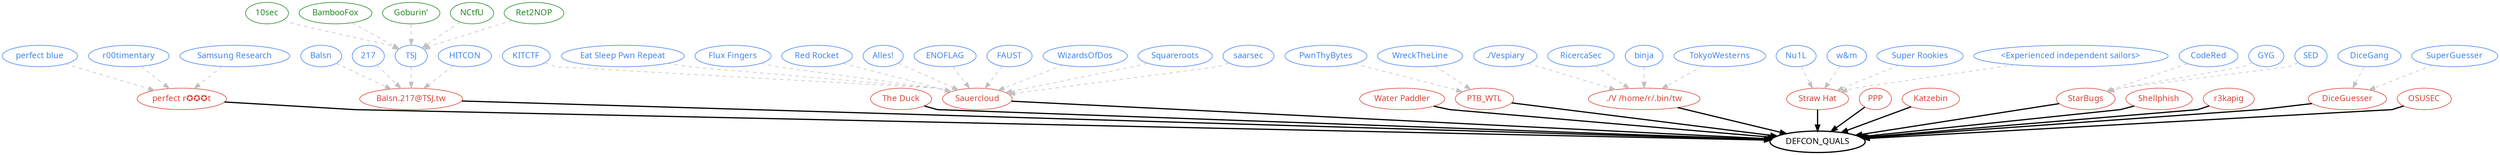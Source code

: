 digraph teams {
  node [fontname = "JetBrains Mono"];
  overlap = false;
  splines = polyline;

  DEFCON_QUALS [style="bold" href="https://quals.2022.nautilus.institute/dashboard"];

  // team clusters (red)
  subgraph {
    node [color="#db4437" fontcolor="#db4437"];
    "perfect r✪✪✪t" [href="https://ctftime.org/team/176403"]
    "Balsn.217@TSJ.tw" [href="https://ctftime.org/team/189868"]
    "The Duck" [href="https://ctftime.org/team/111501"]
    "Sauercloud" [href="https://ctftime.org/team/54748"]
    "Water Paddler" [href="https://ctftime.org/team/155019"]
    "PTB_WTL" [href="https://ctftime.org/team/119975"]
    "./V /home/r/.bin/tw" [href="https://ctftime.org/team/189869"]
    "Straw Hat" [href="https://ctftime.org/team/19208"]
    "PPP" [href="https://ctftime.org/team/284"]
    "Katzebin" [href="https://ctftime.org/team/141539"]
    "StarBugs" [href="https://ctftime.org/team/152239"]
    "Shellphish" [href="https://ctftime.org/team/285"]
    "r3kapig" [href="https://ctftime.org/team/58979"]
    "DiceGuesser" [href="https://ctftime.org/team/182504"]
    "OSUSEC" [href="https://ctftime.org/team/12858"]
  }

  // individual teams (blue)
  subgraph {
    node [color="#4285f4" fontcolor="#4285f4"];

    // Sauercloud (Germany)
    "KITCTF" [href="https://ctftime.org/team/7221"];
    "Eat Sleep Pwn Repeat" [href="https://ctftime.org/team/15712"];
    "Flux Fingers" [href="https://ctftime.org/team/551"];
    "Red Rocket" [href="https://ctftime.org/team/48677"];
    "Alles!" [href="https://ctftime.org/team/18419"];
    "ENOFLAG" [href="https://ctftime.org/team/1438"];
    "FAUST" [href="https://ctftime.org/team/550"];
    "WizardsOfDos" [href="https://ctftime.org/team/561"];
    "Squareroots" [href="https://ctftime.org/team/554"];
    "saarsec" [href="https://ctftime.org/team/15337"];

    // perfect rooot
    "perfect blue" [href="https://ctftime.org/team/53802"];
    "r00timentary" [href="https://ctftime.org/team/32783"];
    "Samsung Research" [href=""];

    // Balsn.217@TSJ.tw
    "Balsn" [href="https://ctftime.org/team/16978"];
    "217" [href="https://ctftime.org/team/5160"];
    "TSJ" [href="https://ctftime.org/team/150366"];
    "HITCON" [href="https://ctftime.org/team/8299"];

    // PTB_WTL
    "PwnThyBytes" [href="https://ctftime.org/team/59199"];
    "WreckTheLine" [href="https://ctftime.org/team/57908"];

    // ./V /home/r/.bin/tw 
    "./Vespiary" [href="https://ctftime.org/team/80092"];
    "RicercaSec" [href=""];
    "binja" [href="https://ctftime.org/team/9083"];
    "TokyoWesterns" [href="https://ctftime.org/team/12599"];

    // Straw Hat
    "Nu1L" [href="https://ctftime.org/team/19208"];
    "w&m" [href="https://ctftime.org/team/54666"];
    "Super Rookies" [href=""];
    "<Experienced independent sailors>" [href=""];

    // DiceGuesser
    "DiceGang" [href="https://ctftime.org/team/109452"];
    "SuperGuesser" [href="https://ctftime.org/team/130817"];

    // StarBugs
    "CodeRed" [href="https://ctftime.org/team/4004"];
    "GYG" [href="https://ctftime.org/team/33362"];
    "SED" [href="https://ctftime.org/team/70332"];
  }

  // teams of the above (green)
  subgraph {
    node [color="#228B22" fontcolor="#228B22"];

    // TSJ
    "10sec" [href="https://ctftime.org/team/61603"];
    "BambooFox" [href="https://ctftime.org/team/9871"];
    "Goburin'" [href="https://ctftime.org/team/111613"];
    "NCtfU" [href="https://ctftime.org/team/139610"];
    "Ret2NOP" [href="https://ctftime.org/team/139617"];
  }

  // primary edges
  subgraph {
    "perfect r✪✪✪t" -> DEFCON_QUALS [style="bold"];
    "Balsn.217@TSJ.tw" -> DEFCON_QUALS [style="bold"];
    "The Duck" -> DEFCON_QUALS [style="bold"];
    "Sauercloud" -> DEFCON_QUALS [style="bold"];
    "Water Paddler" -> DEFCON_QUALS [style="bold"];
    "PTB_WTL" -> DEFCON_QUALS [style="bold"];
    "./V /home/r/.bin/tw" -> DEFCON_QUALS [style="bold"];
    "Straw Hat" -> DEFCON_QUALS [style="bold"];
    "PPP" -> DEFCON_QUALS [style="bold"];
    "Katzebin" -> DEFCON_QUALS [style="bold"];
    "StarBugs" -> DEFCON_QUALS [style="bold"];
    "Shellphish" -> DEFCON_QUALS [style="bold"];
    "r3kapig" -> DEFCON_QUALS [style="bold"];
    "DiceGuesser" -> DEFCON_QUALS [style="bold"];
    "OSUSEC" -> DEFCON_QUALS [style="bold"];

  }

  // secondary edges (teams to clusters)
  subgraph {
    edge [weight=1 style="dashed" color="grey"];
    // Sauercloud (Germany)
    "KITCTF" -> "Sauercloud";
    "Eat Sleep Pwn Repeat" -> "Sauercloud";   
    "Flux Fingers" -> "Sauercloud";   
    "Red Rocket" -> "Sauercloud";   
    "Alles!" -> "Sauercloud";   
    "ENOFLAG" -> "Sauercloud";   
    "FAUST" -> "Sauercloud";   
    "WizardsOfDos" -> "Sauercloud";   
    "Squareroots" -> "Sauercloud";   
    "saarsec" -> "Sauercloud";   

    // perfect rooot
    "perfect blue" ->"perfect r✪✪✪t";
    "r00timentary" -> "perfect r✪✪✪t";
    "Samsung Research" -> "perfect r✪✪✪t";

    // Balsn.217@TSJ.tw
    "Balsn" -> "Balsn.217@TSJ.tw";
    "217" -> "Balsn.217@TSJ.tw";
    "TSJ" -> "Balsn.217@TSJ.tw";
    "HITCON" -> "Balsn.217@TSJ.tw";

    // PTB_WTL
    "PwnThyBytes" -> "PTB_WTL";
    "WreckTheLine" -> "PTB_WTL";

    // ./V /home/r/.bin/tw
    "./Vespiary" -> "./V /home/r/.bin/tw";
    "RicercaSec" -> "./V /home/r/.bin/tw";
    "binja" -> "./V /home/r/.bin/tw";
    "TokyoWesterns" -> "./V /home/r/.bin/tw";

    // Straw Hat
    "Nu1L" -> "Straw Hat";
    "w&m" -> "Straw Hat";
    "Super Rookies" -> "Straw Hat";
    "<Experienced independent sailors>" -> "Straw Hat";

    // DiceGuesser
    "DiceGang" -> "DiceGuesser";
    "SuperGuesser" -> "DiceGuesser";

    // StarBugs
    "CodeRed" -> "StarBugs";
    "GYG" -> "StarBugs";
    "SED" -> "StarBugs";
  }

  // tertiary edges
  subgraph {
    edge [weight=1 style="dashed" color="grey"];
    // TSJ
    "10sec" -> "TSJ";
    "BambooFox" -> "TSJ";
    "Goburin'" -> "TSJ";
    "NCtfU" -> "TSJ";
    "Ret2NOP" -> "TSJ";
  }
}

